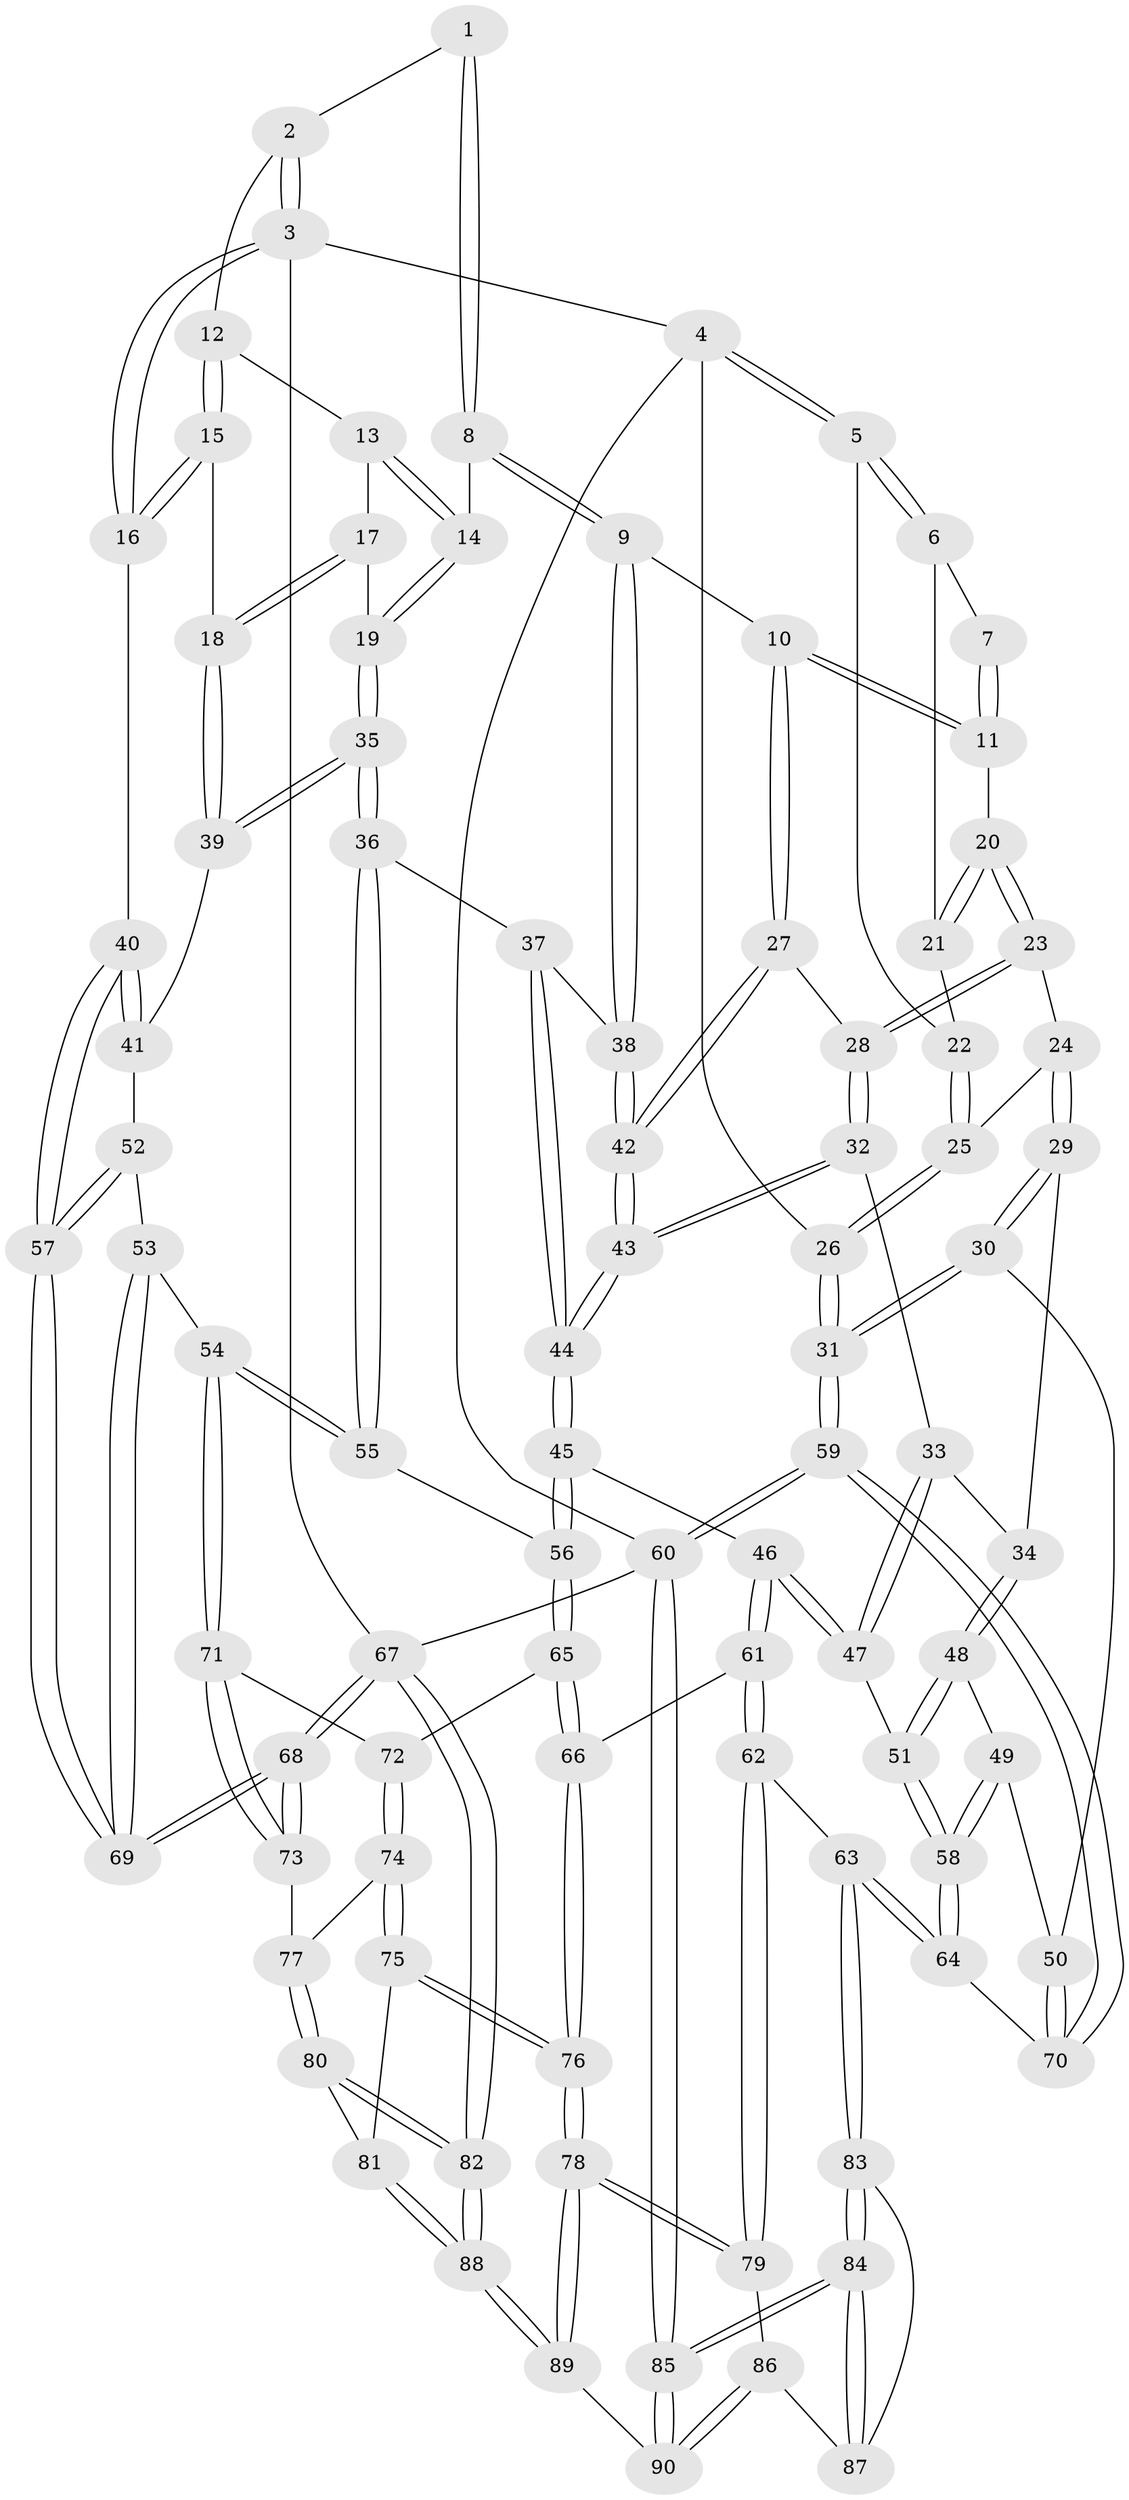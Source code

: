 // coarse degree distribution, {3: 0.625, 4: 0.14285714285714285, 2: 0.14285714285714285, 6: 0.03571428571428571, 5: 0.05357142857142857}
// Generated by graph-tools (version 1.1) at 2025/54/03/04/25 22:54:13]
// undirected, 90 vertices, 222 edges
graph export_dot {
  node [color=gray90,style=filled];
  1 [pos="+0.6807567907476428+0"];
  2 [pos="+0.8004857992117336+0"];
  3 [pos="+1+0"];
  4 [pos="+0+0"];
  5 [pos="+0+0"];
  6 [pos="+0+0"];
  7 [pos="+0.34109180919177523+0"];
  8 [pos="+0.5452356282824161+0.17815128633325683"];
  9 [pos="+0.528938096370391+0.20888566497233818"];
  10 [pos="+0.5253677415782766+0.2096780727810997"];
  11 [pos="+0.39588895813390856+0.14079353663815777"];
  12 [pos="+0.8141147484222705+0"];
  13 [pos="+0.8151380434524623+0"];
  14 [pos="+0.7515944641002305+0.1437430572994617"];
  15 [pos="+1+0.22237790562856635"];
  16 [pos="+1+0.23055490357043532"];
  17 [pos="+0.8386558596746443+0.03017617224391737"];
  18 [pos="+0.9085872097520898+0.2560074226822854"];
  19 [pos="+0.778373454681926+0.2590640837324592"];
  20 [pos="+0.3067371992732232+0.1540786212845598"];
  21 [pos="+0.2568782191583685+0.10762767045222751"];
  22 [pos="+0.1545930507021997+0.16667144738445966"];
  23 [pos="+0.25035915440640066+0.23792651478703505"];
  24 [pos="+0.2200648912114933+0.24734408937726896"];
  25 [pos="+0.1559418322978179+0.18829690296085555"];
  26 [pos="+0+0.3292718320604477"];
  27 [pos="+0.4475802886555524+0.3130730668612711"];
  28 [pos="+0.36162847847629453+0.3597859187870902"];
  29 [pos="+0.13456272730791938+0.36761886258689735"];
  30 [pos="+0+0.43835961497115034"];
  31 [pos="+0+0.41193156752700427"];
  32 [pos="+0.34657509391488167+0.3842196891051089"];
  33 [pos="+0.33524269489782316+0.39757389624484324"];
  34 [pos="+0.3153666728968227+0.40936793188412346"];
  35 [pos="+0.7886536007367156+0.3522309192661061"];
  36 [pos="+0.7848373952269454+0.35364665001715156"];
  37 [pos="+0.6894382675077002+0.32716578157746673"];
  38 [pos="+0.6142614874221453+0.2754269588561935"];
  39 [pos="+0.7956033796085922+0.3515656863699092"];
  40 [pos="+1+0.42743821676029325"];
  41 [pos="+0.8344689096072506+0.3816282662148856"];
  42 [pos="+0.5089019295852059+0.4742775719755378"];
  43 [pos="+0.5226032531947833+0.5278871051647822"];
  44 [pos="+0.5226156340465363+0.5279177162394577"];
  45 [pos="+0.5222715193582256+0.5339003087850863"];
  46 [pos="+0.46744294147028365+0.5693893833249392"];
  47 [pos="+0.4443694802510449+0.5692374685583876"];
  48 [pos="+0.2882223087772011+0.49389765931019985"];
  49 [pos="+0.23273555499632861+0.5364441112697051"];
  50 [pos="+0.08480106440546543+0.5451843031722984"];
  51 [pos="+0.3946292686255238+0.5857988848826262"];
  52 [pos="+0.9341661348369606+0.5058517483371916"];
  53 [pos="+0.8749264935171536+0.6257141421199813"];
  54 [pos="+0.8541923534690158+0.6391938550957627"];
  55 [pos="+0.7260020352050423+0.5709649794128037"];
  56 [pos="+0.6684657221099863+0.6064945789638541"];
  57 [pos="+1+0.55115953411199"];
  58 [pos="+0.3208843217046687+0.6603491772968902"];
  59 [pos="+0+1"];
  60 [pos="+0+1"];
  61 [pos="+0.48317399217253415+0.6850871684130355"];
  62 [pos="+0.31732796195677704+0.7949747469945171"];
  63 [pos="+0.3102816752778338+0.7925319287317852"];
  64 [pos="+0.28435887259235426+0.7736481104030781"];
  65 [pos="+0.6538508905922833+0.6895235591380755"];
  66 [pos="+0.5991249454634912+0.7792020251609955"];
  67 [pos="+1+1"];
  68 [pos="+1+0.781302409938202"];
  69 [pos="+1+0.6691906903402597"];
  70 [pos="+0.16730110302417384+0.7720479011637429"];
  71 [pos="+0.8632776297713698+0.7458361139595273"];
  72 [pos="+0.7930414267660543+0.7539728377405537"];
  73 [pos="+0.8773770476185548+0.7631983288885668"];
  74 [pos="+0.7327774102881386+0.8230273033925812"];
  75 [pos="+0.6685304235793267+0.8641818812897544"];
  76 [pos="+0.5945635737868341+0.8324536577784483"];
  77 [pos="+0.8600350311059131+0.8402478366215114"];
  78 [pos="+0.5615365795955867+0.8588223082127345"];
  79 [pos="+0.3763504104665626+0.837846790537031"];
  80 [pos="+0.8553500121531739+0.9392276070746063"];
  81 [pos="+0.6832005604315066+0.8789640648374497"];
  82 [pos="+1+1"];
  83 [pos="+0.29114222860508115+0.8748495902078681"];
  84 [pos="+0.12598203254165208+1"];
  85 [pos="+0.07890606360332975+1"];
  86 [pos="+0.3828131753271102+0.937872071510039"];
  87 [pos="+0.3137009311503705+0.9791783712754227"];
  88 [pos="+0.7161352782289694+1"];
  89 [pos="+0.5096991662560748+1"];
  90 [pos="+0.48941593195208866+1"];
  1 -- 2;
  1 -- 8;
  1 -- 8;
  2 -- 3;
  2 -- 3;
  2 -- 12;
  3 -- 4;
  3 -- 16;
  3 -- 16;
  3 -- 67;
  4 -- 5;
  4 -- 5;
  4 -- 26;
  4 -- 60;
  5 -- 6;
  5 -- 6;
  5 -- 22;
  6 -- 7;
  6 -- 21;
  7 -- 11;
  7 -- 11;
  8 -- 9;
  8 -- 9;
  8 -- 14;
  9 -- 10;
  9 -- 38;
  9 -- 38;
  10 -- 11;
  10 -- 11;
  10 -- 27;
  10 -- 27;
  11 -- 20;
  12 -- 13;
  12 -- 15;
  12 -- 15;
  13 -- 14;
  13 -- 14;
  13 -- 17;
  14 -- 19;
  14 -- 19;
  15 -- 16;
  15 -- 16;
  15 -- 18;
  16 -- 40;
  17 -- 18;
  17 -- 18;
  17 -- 19;
  18 -- 39;
  18 -- 39;
  19 -- 35;
  19 -- 35;
  20 -- 21;
  20 -- 21;
  20 -- 23;
  20 -- 23;
  21 -- 22;
  22 -- 25;
  22 -- 25;
  23 -- 24;
  23 -- 28;
  23 -- 28;
  24 -- 25;
  24 -- 29;
  24 -- 29;
  25 -- 26;
  25 -- 26;
  26 -- 31;
  26 -- 31;
  27 -- 28;
  27 -- 42;
  27 -- 42;
  28 -- 32;
  28 -- 32;
  29 -- 30;
  29 -- 30;
  29 -- 34;
  30 -- 31;
  30 -- 31;
  30 -- 50;
  31 -- 59;
  31 -- 59;
  32 -- 33;
  32 -- 43;
  32 -- 43;
  33 -- 34;
  33 -- 47;
  33 -- 47;
  34 -- 48;
  34 -- 48;
  35 -- 36;
  35 -- 36;
  35 -- 39;
  35 -- 39;
  36 -- 37;
  36 -- 55;
  36 -- 55;
  37 -- 38;
  37 -- 44;
  37 -- 44;
  38 -- 42;
  38 -- 42;
  39 -- 41;
  40 -- 41;
  40 -- 41;
  40 -- 57;
  40 -- 57;
  41 -- 52;
  42 -- 43;
  42 -- 43;
  43 -- 44;
  43 -- 44;
  44 -- 45;
  44 -- 45;
  45 -- 46;
  45 -- 56;
  45 -- 56;
  46 -- 47;
  46 -- 47;
  46 -- 61;
  46 -- 61;
  47 -- 51;
  48 -- 49;
  48 -- 51;
  48 -- 51;
  49 -- 50;
  49 -- 58;
  49 -- 58;
  50 -- 70;
  50 -- 70;
  51 -- 58;
  51 -- 58;
  52 -- 53;
  52 -- 57;
  52 -- 57;
  53 -- 54;
  53 -- 69;
  53 -- 69;
  54 -- 55;
  54 -- 55;
  54 -- 71;
  54 -- 71;
  55 -- 56;
  56 -- 65;
  56 -- 65;
  57 -- 69;
  57 -- 69;
  58 -- 64;
  58 -- 64;
  59 -- 60;
  59 -- 60;
  59 -- 70;
  59 -- 70;
  60 -- 85;
  60 -- 85;
  60 -- 67;
  61 -- 62;
  61 -- 62;
  61 -- 66;
  62 -- 63;
  62 -- 79;
  62 -- 79;
  63 -- 64;
  63 -- 64;
  63 -- 83;
  63 -- 83;
  64 -- 70;
  65 -- 66;
  65 -- 66;
  65 -- 72;
  66 -- 76;
  66 -- 76;
  67 -- 68;
  67 -- 68;
  67 -- 82;
  67 -- 82;
  68 -- 69;
  68 -- 69;
  68 -- 73;
  68 -- 73;
  71 -- 72;
  71 -- 73;
  71 -- 73;
  72 -- 74;
  72 -- 74;
  73 -- 77;
  74 -- 75;
  74 -- 75;
  74 -- 77;
  75 -- 76;
  75 -- 76;
  75 -- 81;
  76 -- 78;
  76 -- 78;
  77 -- 80;
  77 -- 80;
  78 -- 79;
  78 -- 79;
  78 -- 89;
  78 -- 89;
  79 -- 86;
  80 -- 81;
  80 -- 82;
  80 -- 82;
  81 -- 88;
  81 -- 88;
  82 -- 88;
  82 -- 88;
  83 -- 84;
  83 -- 84;
  83 -- 87;
  84 -- 85;
  84 -- 85;
  84 -- 87;
  84 -- 87;
  85 -- 90;
  85 -- 90;
  86 -- 87;
  86 -- 90;
  86 -- 90;
  88 -- 89;
  88 -- 89;
  89 -- 90;
}
